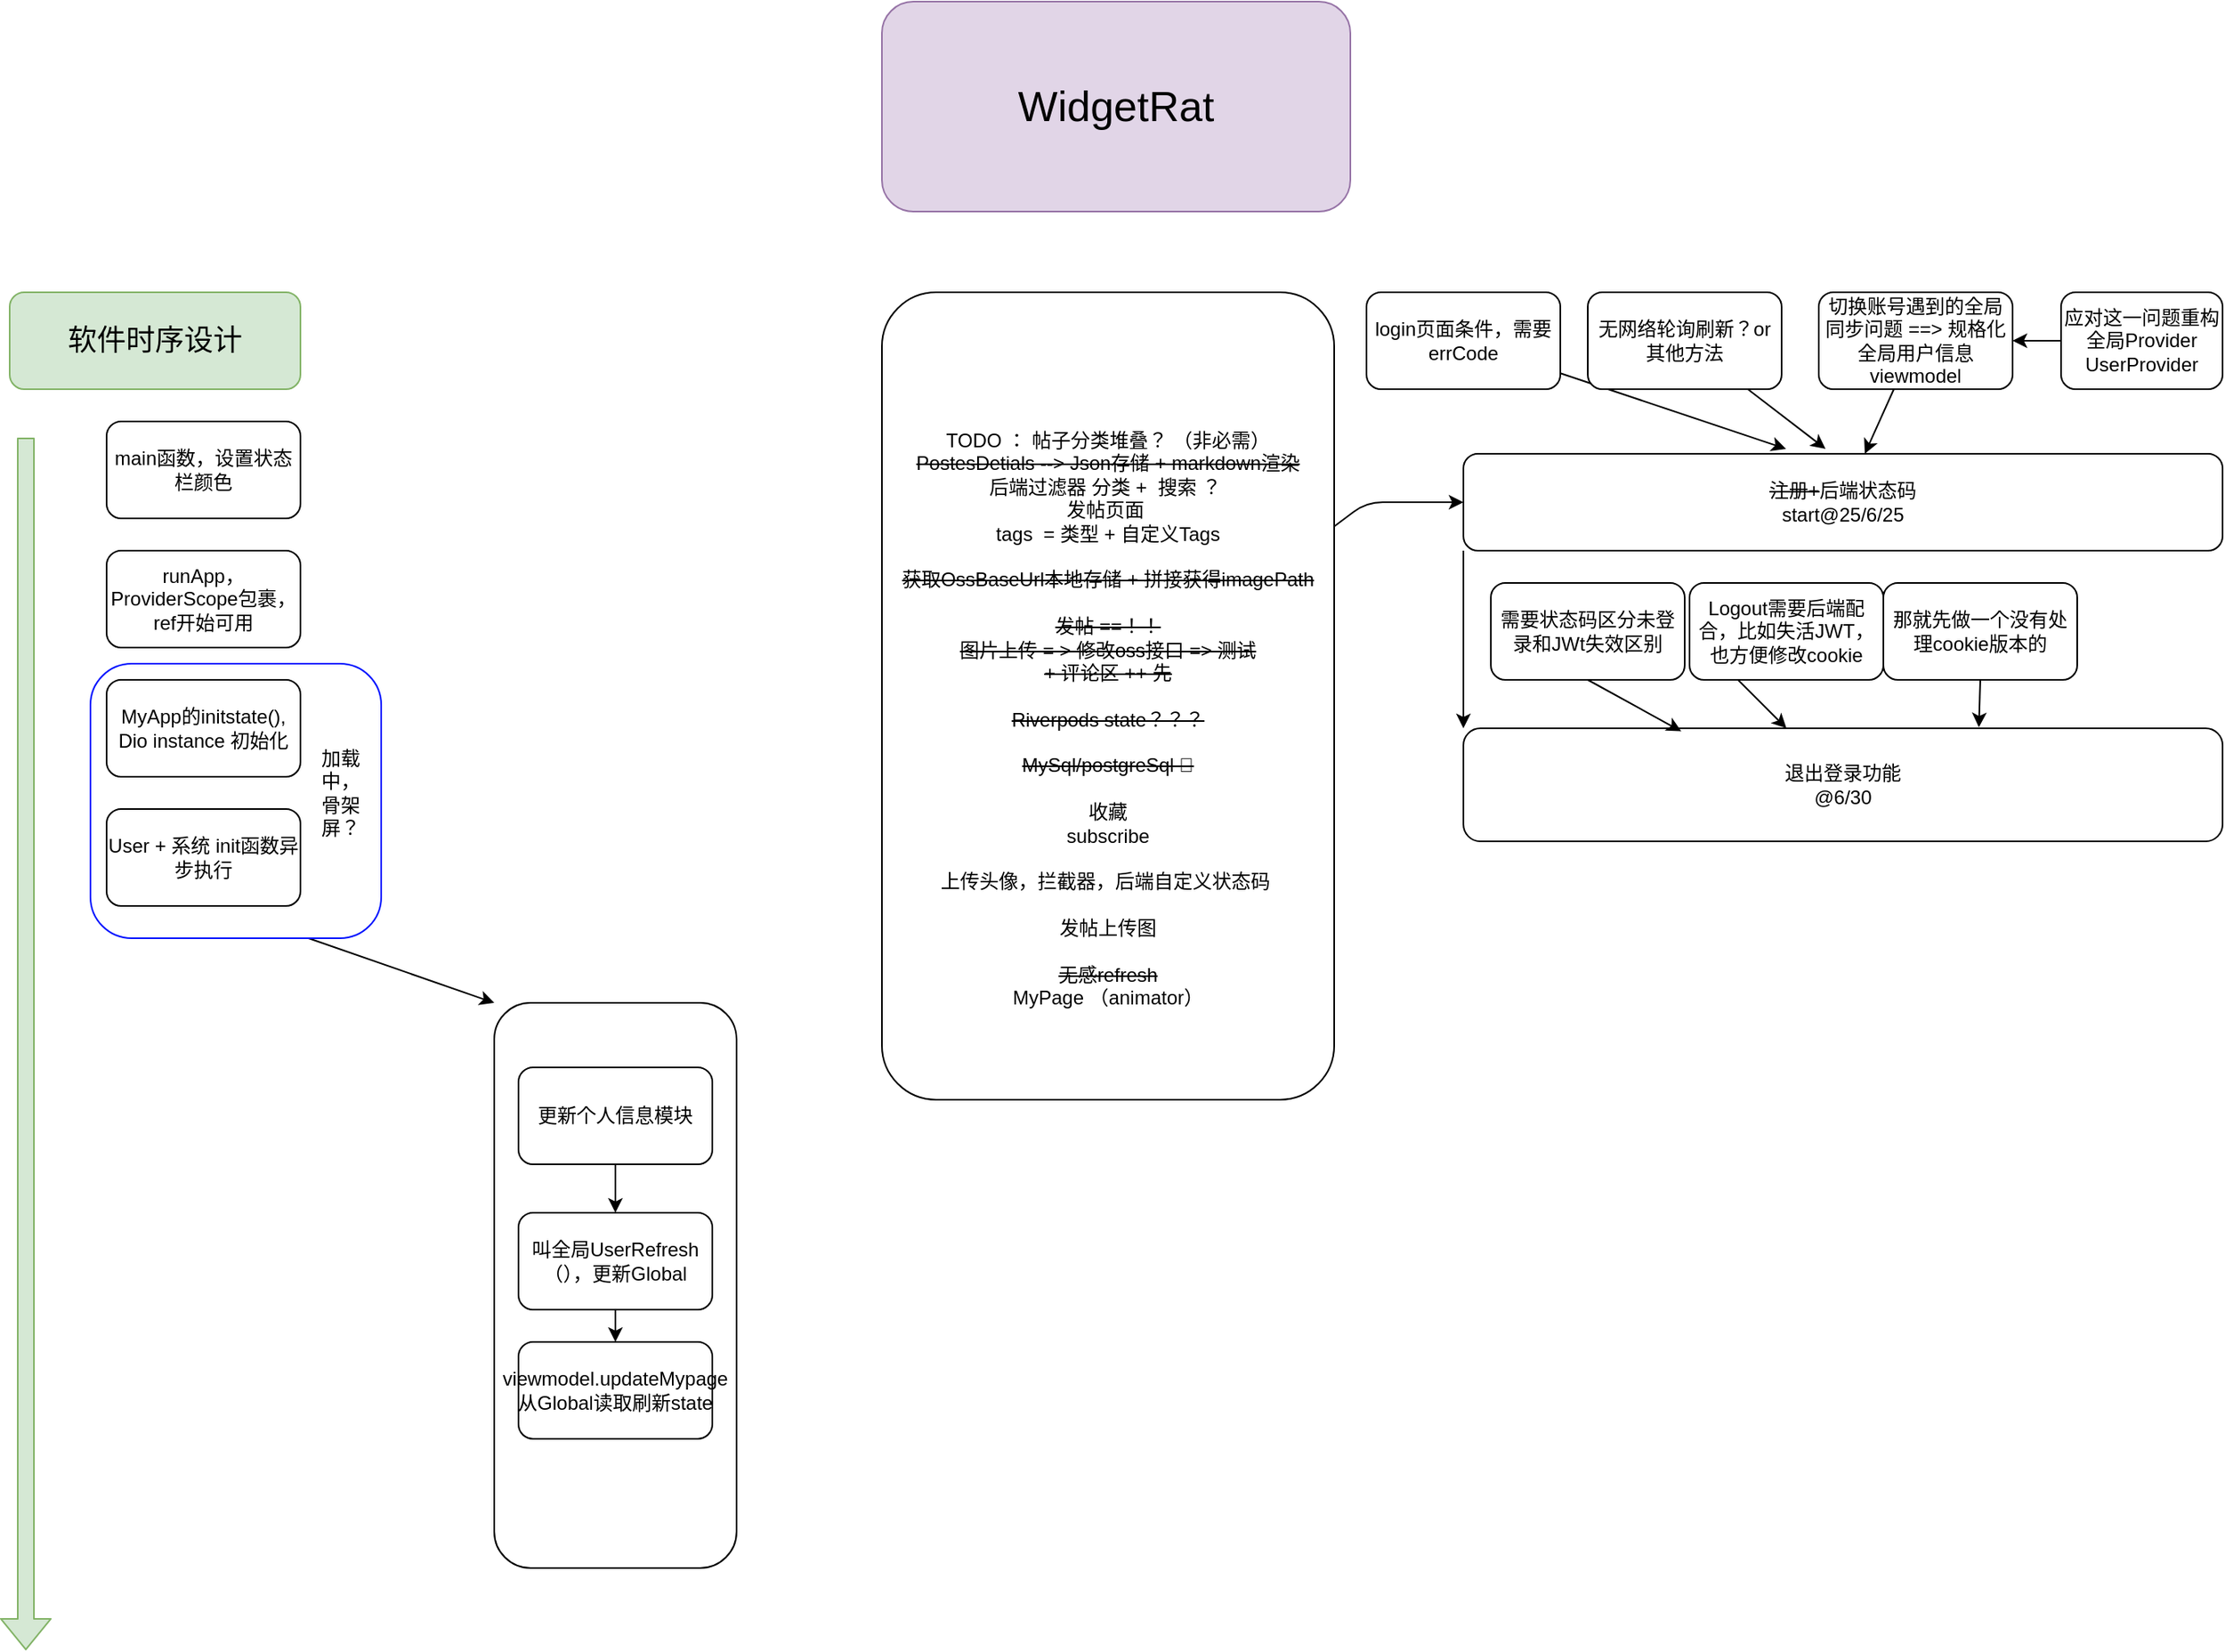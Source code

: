 <mxfile>
    <diagram id="btJmDwogKiGUuy6UE-EO" name="第 1 页">
        <mxGraphModel dx="2610" dy="1736" grid="1" gridSize="10" guides="1" tooltips="1" connect="1" arrows="1" fold="1" page="1" pageScale="1" pageWidth="827" pageHeight="1169" math="0" shadow="0" adaptiveColors="auto">
            <root>
                <mxCell id="0"/>
                <mxCell id="1" parent="0"/>
                <mxCell id="6" value="&lt;div&gt;&lt;br&gt;&lt;/div&gt;&lt;div&gt;&lt;font color=&quot;#000000&quot;&gt;&lt;br&gt;&lt;/font&gt;&lt;/div&gt;&lt;div&gt;&lt;font color=&quot;#000000&quot;&gt;TODO ： 帖子分类堆叠？ （非必需）&lt;/font&gt;&lt;/div&gt;&lt;div&gt;&lt;font color=&quot;#000000&quot;&gt;&lt;strike&gt;PostesDetials --&amp;gt; Json存储 + markdown渲染&lt;/strike&gt;&lt;/font&gt;&lt;/div&gt;&lt;div&gt;&lt;font color=&quot;#000000&quot;&gt;后端过滤器 分类 +&amp;nbsp; 搜索 ？&amp;nbsp;&lt;/font&gt;&lt;/div&gt;&lt;div&gt;&lt;font color=&quot;#000000&quot;&gt;发帖页面&amp;nbsp;&lt;/font&gt;&lt;/div&gt;&lt;div&gt;&lt;font color=&quot;#000000&quot;&gt;tags&amp;nbsp; = 类型 + 自定义Tags&lt;/font&gt;&lt;/div&gt;&lt;div&gt;&lt;font color=&quot;#000000&quot;&gt;&lt;br&gt;&lt;/font&gt;&lt;/div&gt;&lt;div&gt;&lt;font color=&quot;#000000&quot;&gt;&lt;strike&gt;获取OssBaseUrl本地存储 + 拼接获得imagePath&lt;/strike&gt;&lt;/font&gt;&lt;/div&gt;&lt;div&gt;&lt;font color=&quot;#000000&quot;&gt;&lt;br&gt;&lt;/font&gt;&lt;/div&gt;&lt;div&gt;&lt;font color=&quot;#000000&quot;&gt;&lt;strike&gt;发帖 ==！！&lt;/strike&gt;&lt;/font&gt;&lt;/div&gt;&lt;div&gt;&lt;font color=&quot;#000000&quot;&gt;&lt;strike&gt;图片上传 = &amp;gt; 修改oss接口 =&amp;gt; 测试&lt;/strike&gt;&lt;/font&gt;&lt;/div&gt;&lt;div&gt;&lt;font color=&quot;#000000&quot;&gt;&lt;strike&gt;+ 评论区 ++ 先&lt;/strike&gt;&lt;/font&gt;&lt;/div&gt;&lt;div&gt;&lt;font color=&quot;#000000&quot;&gt;&lt;br&gt;&lt;/font&gt;&lt;/div&gt;&lt;div&gt;&lt;font color=&quot;#000000&quot;&gt;&lt;strike&gt;Riverpods state？？？&lt;/strike&gt;&lt;/font&gt;&lt;/div&gt;&lt;div&gt;&lt;font color=&quot;#000000&quot;&gt;&lt;br&gt;&lt;/font&gt;&lt;/div&gt;&lt;div&gt;&lt;font color=&quot;#000000&quot;&gt;&lt;strike&gt;MySql/postgreSql 💾&lt;/strike&gt;&lt;/font&gt;&lt;/div&gt;&lt;div&gt;&lt;font color=&quot;#000000&quot;&gt;&lt;br&gt;&lt;/font&gt;&lt;/div&gt;&lt;div&gt;&lt;font color=&quot;#000000&quot;&gt;收藏&lt;/font&gt;&lt;/div&gt;&lt;div&gt;&lt;font color=&quot;#000000&quot;&gt;subscribe&lt;/font&gt;&lt;/div&gt;&lt;div&gt;&lt;font color=&quot;#000000&quot;&gt;&lt;br&gt;&lt;/font&gt;&lt;/div&gt;&lt;div&gt;&lt;font color=&quot;#000000&quot;&gt;上传头像，拦截器，后端自定义状态码&amp;nbsp;&lt;/font&gt;&lt;/div&gt;&lt;div&gt;&lt;font color=&quot;#000000&quot;&gt;&lt;br&gt;&lt;/font&gt;&lt;/div&gt;&lt;div&gt;&lt;font color=&quot;#000000&quot;&gt;发帖上传图&lt;/font&gt;&lt;/div&gt;&lt;div&gt;&lt;font color=&quot;#000000&quot;&gt;&lt;br&gt;&lt;/font&gt;&lt;/div&gt;&lt;div&gt;&lt;font color=&quot;#000000&quot;&gt;&lt;strike&gt;无感refresh&lt;/strike&gt;&lt;/font&gt;&lt;/div&gt;&lt;div&gt;&lt;font color=&quot;#000000&quot;&gt;MyPage （animator）&lt;/font&gt;&lt;/div&gt;" style="rounded=1;whiteSpace=wrap;html=1;arcSize=12;" parent="1" vertex="1">
                    <mxGeometry x="-850" width="280" height="500" as="geometry"/>
                </mxCell>
                <mxCell id="7" value="&lt;span style=&quot;color: rgb(0, 0, 0);&quot;&gt;&lt;font style=&quot;font-size: 26px;&quot;&gt;WidgetRat&lt;/font&gt;&lt;/span&gt;" style="rounded=1;whiteSpace=wrap;html=1;fillColor=#e1d5e7;strokeColor=#9673a6;" parent="1" vertex="1">
                    <mxGeometry x="-850" y="-180" width="290" height="130" as="geometry"/>
                </mxCell>
                <mxCell id="62" style="edgeStyle=none;html=1;exitX=0;exitY=1;exitDx=0;exitDy=0;entryX=0;entryY=0;entryDx=0;entryDy=0;" edge="1" parent="1" source="8" target="54">
                    <mxGeometry relative="1" as="geometry"/>
                </mxCell>
                <mxCell id="8" value="&lt;strike&gt;注册+&lt;/strike&gt;后端状态码&lt;div&gt;start@25/6/25&lt;/div&gt;" style="rounded=1;whiteSpace=wrap;html=1;" parent="1" vertex="1">
                    <mxGeometry x="-490" y="100" width="470" height="60" as="geometry"/>
                </mxCell>
                <mxCell id="10" value="" style="endArrow=classic;html=1;entryX=0;entryY=0.5;entryDx=0;entryDy=0;" parent="1" source="6" target="8" edge="1">
                    <mxGeometry width="50" height="50" relative="1" as="geometry">
                        <mxPoint x="-430" y="80" as="sourcePoint"/>
                        <mxPoint x="-500" y="90" as="targetPoint"/>
                        <Array as="points">
                            <mxPoint x="-550" y="130"/>
                        </Array>
                    </mxGeometry>
                </mxCell>
                <mxCell id="14" value="" style="edgeStyle=none;html=1;entryX=0.425;entryY=-0.051;entryDx=0;entryDy=0;entryPerimeter=0;" parent="1" source="13" target="8" edge="1">
                    <mxGeometry relative="1" as="geometry">
                        <mxPoint x="-440" y="90" as="targetPoint"/>
                    </mxGeometry>
                </mxCell>
                <mxCell id="13" value="login页面条件，需要errCode" style="rounded=1;whiteSpace=wrap;html=1;" parent="1" vertex="1">
                    <mxGeometry x="-550" width="120" height="60" as="geometry"/>
                </mxCell>
                <mxCell id="15" value="无网络轮询刷新？or 其他方法" style="rounded=1;whiteSpace=wrap;html=1;" parent="1" vertex="1">
                    <mxGeometry x="-413" width="120" height="60" as="geometry"/>
                </mxCell>
                <mxCell id="20" style="edgeStyle=none;html=1;" parent="1" source="19" target="8" edge="1">
                    <mxGeometry relative="1" as="geometry"/>
                </mxCell>
                <mxCell id="19" value="切换账号遇到的全局同步问题 ==&amp;gt; 规格化全局用户信息viewmodel" style="rounded=1;whiteSpace=wrap;html=1;" parent="1" vertex="1">
                    <mxGeometry x="-270" width="120" height="60" as="geometry"/>
                </mxCell>
                <mxCell id="22" style="edgeStyle=none;html=1;entryX=1;entryY=0.5;entryDx=0;entryDy=0;" parent="1" source="21" target="19" edge="1">
                    <mxGeometry relative="1" as="geometry"/>
                </mxCell>
                <mxCell id="21" value="应对这一问题重构全局Provider UserProvider" style="rounded=1;whiteSpace=wrap;html=1;" parent="1" vertex="1">
                    <mxGeometry x="-120" width="100" height="60" as="geometry"/>
                </mxCell>
                <mxCell id="23" style="edgeStyle=none;html=1;entryX=0.477;entryY=-0.051;entryDx=0;entryDy=0;entryPerimeter=0;" parent="1" source="15" target="8" edge="1">
                    <mxGeometry relative="1" as="geometry"/>
                </mxCell>
                <mxCell id="24" value="&lt;font style=&quot;font-size: 18px;&quot;&gt;软件时序设计&lt;/font&gt;" style="rounded=1;whiteSpace=wrap;html=1;fillColor=#d5e8d4;strokeColor=#82b366;" parent="1" vertex="1">
                    <mxGeometry x="-1390" width="180" height="60" as="geometry"/>
                </mxCell>
                <mxCell id="26" value="" style="shape=flexArrow;endArrow=classic;html=1;fillColor=#d5e8d4;strokeColor=#82b366;" parent="1" edge="1">
                    <mxGeometry width="50" height="50" relative="1" as="geometry">
                        <mxPoint x="-1380" y="90" as="sourcePoint"/>
                        <mxPoint x="-1380" y="840.941" as="targetPoint"/>
                    </mxGeometry>
                </mxCell>
                <mxCell id="29" value="main函数，设置状态栏颜色" style="rounded=1;whiteSpace=wrap;html=1;" parent="1" vertex="1">
                    <mxGeometry x="-1330" y="80" width="120" height="60" as="geometry"/>
                </mxCell>
                <mxCell id="30" value="runApp，ProviderScope包裹，ref开始可用" style="rounded=1;whiteSpace=wrap;html=1;" parent="1" vertex="1">
                    <mxGeometry x="-1330" y="160" width="120" height="60" as="geometry"/>
                </mxCell>
                <mxCell id="31" value="MyApp的initstate(),&lt;div&gt;Dio instance 初始化&lt;/div&gt;" style="rounded=1;whiteSpace=wrap;html=1;" parent="1" vertex="1">
                    <mxGeometry x="-1330" y="240" width="120" height="60" as="geometry"/>
                </mxCell>
                <mxCell id="32" value="User + 系统 init函数异步执行" style="rounded=1;whiteSpace=wrap;html=1;" parent="1" vertex="1">
                    <mxGeometry x="-1330" y="320" width="120" height="60" as="geometry"/>
                </mxCell>
                <mxCell id="52" style="edgeStyle=none;html=1;exitX=0.75;exitY=1;exitDx=0;exitDy=0;entryX=0;entryY=0;entryDx=0;entryDy=0;" parent="1" source="33" target="44" edge="1">
                    <mxGeometry relative="1" as="geometry"/>
                </mxCell>
                <mxCell id="33" value="" style="rounded=1;whiteSpace=wrap;html=1;glass=1;fillColor=none;strokeColor=light-dark(#0112fe, #ededed);" parent="1" vertex="1">
                    <mxGeometry x="-1340" y="230" width="180" height="170" as="geometry"/>
                </mxCell>
                <mxCell id="34" value="加载中，骨架屏？" style="text;html=1;align=center;verticalAlign=middle;whiteSpace=wrap;rounded=0;" parent="1" vertex="1">
                    <mxGeometry x="-1200" y="280" width="30" height="60" as="geometry"/>
                </mxCell>
                <mxCell id="53" value="" style="group" parent="1" vertex="1" connectable="0">
                    <mxGeometry x="-1090" y="440" width="150" height="350" as="geometry"/>
                </mxCell>
                <mxCell id="40" style="edgeStyle=none;html=1;exitX=0.5;exitY=1;exitDx=0;exitDy=0;entryX=0.5;entryY=0;entryDx=0;entryDy=0;" parent="53" source="37" edge="1">
                    <mxGeometry relative="1" as="geometry">
                        <mxPoint x="75.0" y="130" as="targetPoint"/>
                    </mxGeometry>
                </mxCell>
                <mxCell id="37" value="更新个人信息模块" style="rounded=1;whiteSpace=wrap;html=1;" parent="53" vertex="1">
                    <mxGeometry x="15" y="40" width="120" height="60" as="geometry"/>
                </mxCell>
                <mxCell id="44" value="" style="rounded=1;whiteSpace=wrap;html=1;fillColor=none;" parent="53" vertex="1">
                    <mxGeometry width="150" height="350" as="geometry"/>
                </mxCell>
                <mxCell id="49" style="edgeStyle=none;html=1;exitX=0.5;exitY=1;exitDx=0;exitDy=0;entryX=0.5;entryY=0;entryDx=0;entryDy=0;" parent="53" source="45" target="48" edge="1">
                    <mxGeometry relative="1" as="geometry"/>
                </mxCell>
                <mxCell id="45" value="叫全局UserRefresh（），更新Global" style="rounded=1;whiteSpace=wrap;html=1;" parent="53" vertex="1">
                    <mxGeometry x="15" y="130" width="120" height="60" as="geometry"/>
                </mxCell>
                <mxCell id="48" value="viewmodel.updateMypage&lt;div&gt;从Global读取刷新state&lt;/div&gt;" style="rounded=1;whiteSpace=wrap;html=1;" parent="53" vertex="1">
                    <mxGeometry x="15" y="210" width="120" height="60" as="geometry"/>
                </mxCell>
                <mxCell id="54" value="退出登录功能&lt;div&gt;@6/30&lt;/div&gt;" style="rounded=1;whiteSpace=wrap;html=1;" vertex="1" parent="1">
                    <mxGeometry x="-490" y="270" width="470" height="70" as="geometry"/>
                </mxCell>
                <mxCell id="57" value="Logout需要后端配合，比如失活JWT，也方便修改cookie" style="rounded=1;whiteSpace=wrap;html=1;" vertex="1" parent="1">
                    <mxGeometry x="-350" y="180" width="120" height="60" as="geometry"/>
                </mxCell>
                <mxCell id="58" style="edgeStyle=none;html=1;exitX=0.25;exitY=1;exitDx=0;exitDy=0;" edge="1" parent="1" source="57" target="54">
                    <mxGeometry relative="1" as="geometry"/>
                </mxCell>
                <mxCell id="59" value="需要状态码区分未登录和JWt失效区别" style="rounded=1;whiteSpace=wrap;html=1;" vertex="1" parent="1">
                    <mxGeometry x="-473" y="180" width="120" height="60" as="geometry"/>
                </mxCell>
                <mxCell id="60" style="edgeStyle=none;html=1;exitX=0.5;exitY=1;exitDx=0;exitDy=0;entryX=0.287;entryY=0.026;entryDx=0;entryDy=0;entryPerimeter=0;" edge="1" parent="1" source="59" target="54">
                    <mxGeometry relative="1" as="geometry"/>
                </mxCell>
                <mxCell id="61" value="那就先做一个没有处理cookie版本的" style="rounded=1;whiteSpace=wrap;html=1;" vertex="1" parent="1">
                    <mxGeometry x="-230" y="180" width="120" height="60" as="geometry"/>
                </mxCell>
                <mxCell id="63" style="edgeStyle=none;html=1;exitX=0.5;exitY=1;exitDx=0;exitDy=0;entryX=0.679;entryY=-0.009;entryDx=0;entryDy=0;entryPerimeter=0;" edge="1" parent="1" source="61" target="54">
                    <mxGeometry relative="1" as="geometry"/>
                </mxCell>
            </root>
        </mxGraphModel>
    </diagram>
</mxfile>